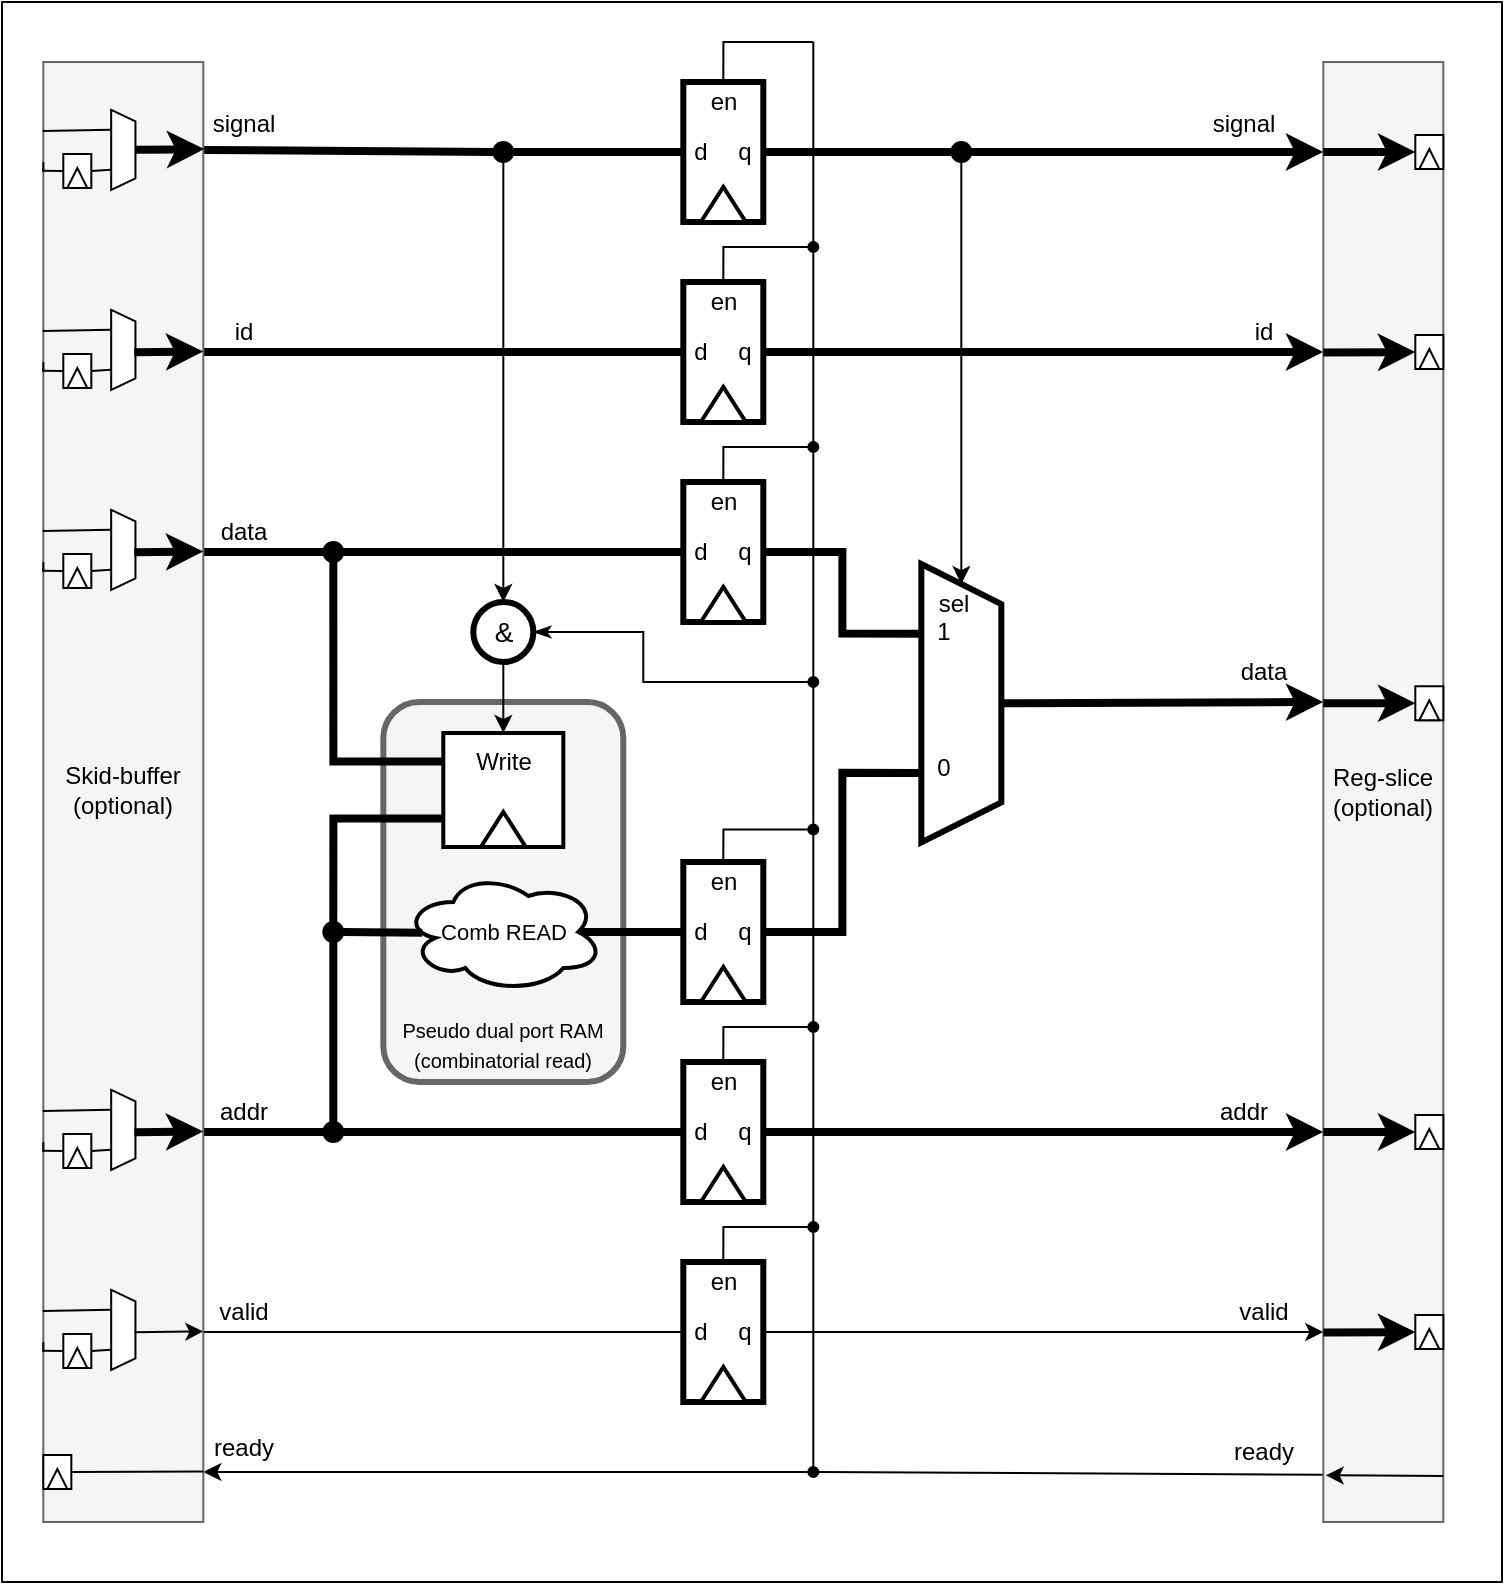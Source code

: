 <mxfile version="28.0.6">
  <diagram name="Page-1" id="-pDo3xDFM3ON8i2X-qaF">
    <mxGraphModel dx="2431" dy="1029" grid="1" gridSize="10" guides="1" tooltips="1" connect="1" arrows="1" fold="1" page="1" pageScale="1" pageWidth="1169" pageHeight="827" math="0" shadow="0">
      <root>
        <mxCell id="0" />
        <mxCell id="1" parent="0" />
        <mxCell id="EWlrvMmlR7x_ZhXIqtUP-96" value="" style="rounded=0;whiteSpace=wrap;html=1;" vertex="1" parent="1">
          <mxGeometry width="750" height="790" as="geometry" />
        </mxCell>
        <mxCell id="3J-PmPcp0d9uHci5Mjbd-21" value="" style="rounded=1;whiteSpace=wrap;html=1;strokeWidth=3;fillColor=#f5f5f5;fontColor=#333333;strokeColor=#666666;" parent="1" vertex="1">
          <mxGeometry x="190.66" y="350" width="120" height="190" as="geometry" />
        </mxCell>
        <mxCell id="c8_pwvJgbb843xL5BC3s-1" value="" style="rounded=0;whiteSpace=wrap;html=1;strokeWidth=3;" parent="1" vertex="1">
          <mxGeometry x="340.66" y="40" width="40" height="70" as="geometry" />
        </mxCell>
        <mxCell id="c8_pwvJgbb843xL5BC3s-7" value="" style="triangle;whiteSpace=wrap;html=1;rotation=-90;strokeWidth=2;" parent="1" vertex="1">
          <mxGeometry x="351.91" y="90" width="17.5" height="22.5" as="geometry" />
        </mxCell>
        <mxCell id="c8_pwvJgbb843xL5BC3s-10" value="" style="rounded=0;whiteSpace=wrap;html=1;strokeWidth=3;" parent="1" vertex="1">
          <mxGeometry x="340.66" y="140" width="40" height="70" as="geometry" />
        </mxCell>
        <mxCell id="c8_pwvJgbb843xL5BC3s-11" value="" style="triangle;whiteSpace=wrap;html=1;rotation=-90;strokeWidth=2;" parent="1" vertex="1">
          <mxGeometry x="351.91" y="190" width="17.5" height="22.5" as="geometry" />
        </mxCell>
        <mxCell id="c8_pwvJgbb843xL5BC3s-20" value="" style="rounded=0;whiteSpace=wrap;html=1;strokeWidth=3;" parent="1" vertex="1">
          <mxGeometry x="340.66" y="240" width="40" height="70" as="geometry" />
        </mxCell>
        <mxCell id="c8_pwvJgbb843xL5BC3s-21" value="" style="triangle;whiteSpace=wrap;html=1;rotation=-90;strokeWidth=2;" parent="1" vertex="1">
          <mxGeometry x="351.91" y="290" width="17.5" height="22.5" as="geometry" />
        </mxCell>
        <mxCell id="c8_pwvJgbb843xL5BC3s-29" value="" style="rounded=0;whiteSpace=wrap;html=1;strokeWidth=3;" parent="1" vertex="1">
          <mxGeometry x="340.66" y="430" width="40" height="70" as="geometry" />
        </mxCell>
        <mxCell id="c8_pwvJgbb843xL5BC3s-30" value="" style="triangle;whiteSpace=wrap;html=1;rotation=-90;strokeWidth=2;" parent="1" vertex="1">
          <mxGeometry x="351.91" y="480" width="17.5" height="22.5" as="geometry" />
        </mxCell>
        <mxCell id="c8_pwvJgbb843xL5BC3s-31" value="" style="rounded=0;whiteSpace=wrap;html=1;strokeWidth=3;" parent="1" vertex="1">
          <mxGeometry x="340.66" y="530" width="40" height="70" as="geometry" />
        </mxCell>
        <mxCell id="c8_pwvJgbb843xL5BC3s-32" value="" style="triangle;whiteSpace=wrap;html=1;rotation=-90;strokeWidth=2;" parent="1" vertex="1">
          <mxGeometry x="351.91" y="580" width="17.5" height="22.5" as="geometry" />
        </mxCell>
        <mxCell id="c8_pwvJgbb843xL5BC3s-33" value="" style="rounded=0;whiteSpace=wrap;html=1;strokeWidth=3;" parent="1" vertex="1">
          <mxGeometry x="340.66" y="630" width="40" height="70" as="geometry" />
        </mxCell>
        <mxCell id="c8_pwvJgbb843xL5BC3s-34" value="" style="triangle;whiteSpace=wrap;html=1;rotation=-90;strokeWidth=2;" parent="1" vertex="1">
          <mxGeometry x="351.91" y="680" width="17.5" height="22.5" as="geometry" />
        </mxCell>
        <mxCell id="c8_pwvJgbb843xL5BC3s-35" value="" style="shape=trapezoid;perimeter=trapezoidPerimeter;whiteSpace=wrap;html=1;fixedSize=1;rotation=90;strokeWidth=3;" parent="1" vertex="1">
          <mxGeometry x="410.04" y="330.63" width="139.25" height="40" as="geometry" />
        </mxCell>
        <mxCell id="c8_pwvJgbb843xL5BC3s-37" value="" style="endArrow=none;html=1;rounded=0;entryX=0.25;entryY=1;entryDx=0;entryDy=0;exitX=1;exitY=0.5;exitDx=0;exitDy=0;edgeStyle=orthogonalEdgeStyle;strokeWidth=4;endFill=0;" parent="1" source="c8_pwvJgbb843xL5BC3s-20" target="c8_pwvJgbb843xL5BC3s-35" edge="1">
          <mxGeometry width="50" height="50" relative="1" as="geometry">
            <mxPoint x="270.66" y="485" as="sourcePoint" />
            <mxPoint x="320.66" y="435" as="targetPoint" />
          </mxGeometry>
        </mxCell>
        <mxCell id="c8_pwvJgbb843xL5BC3s-38" value="" style="endArrow=none;html=1;rounded=0;entryX=0.75;entryY=1;entryDx=0;entryDy=0;exitX=1;exitY=0.5;exitDx=0;exitDy=0;edgeStyle=orthogonalEdgeStyle;strokeWidth=4;endFill=0;" parent="1" source="c8_pwvJgbb843xL5BC3s-29" target="c8_pwvJgbb843xL5BC3s-35" edge="1">
          <mxGeometry width="50" height="50" relative="1" as="geometry">
            <mxPoint x="390.66" y="300" as="sourcePoint" />
            <mxPoint x="469.66" y="336" as="targetPoint" />
          </mxGeometry>
        </mxCell>
        <mxCell id="c8_pwvJgbb843xL5BC3s-39" value="" style="endArrow=none;html=1;rounded=0;entryX=1;entryY=0.5;entryDx=0;entryDy=0;strokeWidth=4;exitX=0;exitY=0.5;exitDx=0;exitDy=0;" parent="1" source="3J-PmPcp0d9uHci5Mjbd-14" target="c8_pwvJgbb843xL5BC3s-1" edge="1">
          <mxGeometry width="50" height="50" relative="1" as="geometry">
            <mxPoint x="660.66" y="75" as="sourcePoint" />
            <mxPoint x="320.66" y="220" as="targetPoint" />
          </mxGeometry>
        </mxCell>
        <mxCell id="c8_pwvJgbb843xL5BC3s-40" value="" style="endArrow=none;html=1;rounded=0;entryX=1;entryY=0.5;entryDx=0;entryDy=0;strokeWidth=4;startArrow=classic;startFill=1;" parent="1" target="c8_pwvJgbb843xL5BC3s-10" edge="1">
          <mxGeometry width="50" height="50" relative="1" as="geometry">
            <mxPoint x="660.66" y="175" as="sourcePoint" />
            <mxPoint x="410.66" y="170" as="targetPoint" />
          </mxGeometry>
        </mxCell>
        <mxCell id="c8_pwvJgbb843xL5BC3s-41" value="" style="endArrow=none;html=1;rounded=0;entryX=0.5;entryY=0;entryDx=0;entryDy=0;strokeWidth=4;startArrow=classic;startFill=1;" parent="1" target="c8_pwvJgbb843xL5BC3s-35" edge="1">
          <mxGeometry width="50" height="50" relative="1" as="geometry">
            <mxPoint x="660.66" y="350" as="sourcePoint" />
            <mxPoint x="390.66" y="180" as="targetPoint" />
          </mxGeometry>
        </mxCell>
        <mxCell id="c8_pwvJgbb843xL5BC3s-42" value="" style="endArrow=none;html=1;rounded=0;entryX=1;entryY=0.5;entryDx=0;entryDy=0;strokeWidth=4;startArrow=classic;startFill=1;" parent="1" target="c8_pwvJgbb843xL5BC3s-31" edge="1">
          <mxGeometry width="50" height="50" relative="1" as="geometry">
            <mxPoint x="660.66" y="565" as="sourcePoint" />
            <mxPoint x="509.66" y="395" as="targetPoint" />
          </mxGeometry>
        </mxCell>
        <mxCell id="c8_pwvJgbb843xL5BC3s-43" value="" style="endArrow=none;html=1;rounded=0;entryX=1;entryY=0.5;entryDx=0;entryDy=0;startArrow=classic;startFill=1;" parent="1" target="c8_pwvJgbb843xL5BC3s-33" edge="1">
          <mxGeometry width="50" height="50" relative="1" as="geometry">
            <mxPoint x="660.66" y="665" as="sourcePoint" />
            <mxPoint x="519.66" y="385" as="targetPoint" />
          </mxGeometry>
        </mxCell>
        <mxCell id="c8_pwvJgbb843xL5BC3s-44" value="" style="endArrow=none;html=1;rounded=0;exitX=0;exitY=0.5;exitDx=0;exitDy=0;strokeWidth=4;" parent="1" source="3J-PmPcp0d9uHci5Mjbd-11" edge="1">
          <mxGeometry width="50" height="50" relative="1" as="geometry">
            <mxPoint x="320.66" y="74.41" as="sourcePoint" />
            <mxPoint x="100.66" y="74" as="targetPoint" />
          </mxGeometry>
        </mxCell>
        <mxCell id="c8_pwvJgbb843xL5BC3s-45" value="" style="endArrow=none;html=1;rounded=0;exitX=0;exitY=0.5;exitDx=0;exitDy=0;strokeWidth=4;startArrow=none;startFill=0;" parent="1" source="c8_pwvJgbb843xL5BC3s-10" edge="1">
          <mxGeometry width="50" height="50" relative="1" as="geometry">
            <mxPoint x="350.66" y="65" as="sourcePoint" />
            <mxPoint x="100.66" y="175" as="targetPoint" />
          </mxGeometry>
        </mxCell>
        <mxCell id="c8_pwvJgbb843xL5BC3s-46" value="" style="endArrow=none;html=1;rounded=0;exitX=0;exitY=0.5;exitDx=0;exitDy=0;strokeWidth=4;" parent="1" source="3J-PmPcp0d9uHci5Mjbd-8" edge="1">
          <mxGeometry width="50" height="50" relative="1" as="geometry">
            <mxPoint x="350.66" y="165" as="sourcePoint" />
            <mxPoint x="100.66" y="275" as="targetPoint" />
          </mxGeometry>
        </mxCell>
        <mxCell id="c8_pwvJgbb843xL5BC3s-47" value="" style="endArrow=none;html=1;rounded=0;exitX=0.875;exitY=0.5;exitDx=0;exitDy=0;exitPerimeter=0;entryX=0;entryY=0.5;entryDx=0;entryDy=0;strokeWidth=4;endFill=0;" parent="1" source="c8_pwvJgbb843xL5BC3s-50" target="c8_pwvJgbb843xL5BC3s-29" edge="1">
          <mxGeometry width="50" height="50" relative="1" as="geometry">
            <mxPoint x="616.66" y="528" as="sourcePoint" />
            <mxPoint x="500.66" y="525" as="targetPoint" />
          </mxGeometry>
        </mxCell>
        <mxCell id="c8_pwvJgbb843xL5BC3s-48" value="" style="endArrow=none;html=1;rounded=0;exitX=0;exitY=0.5;exitDx=0;exitDy=0;strokeWidth=4;entryX=1;entryY=0.5;entryDx=0;entryDy=0;startArrow=none;startFill=0;" parent="1" source="c8_pwvJgbb843xL5BC3s-31" target="R-Bt77Yq40JcBocoS7dt-44" edge="1">
          <mxGeometry width="50" height="50" relative="1" as="geometry">
            <mxPoint x="423.16" y="564.71" as="sourcePoint" />
            <mxPoint x="183.16" y="564.71" as="targetPoint" />
          </mxGeometry>
        </mxCell>
        <mxCell id="c8_pwvJgbb843xL5BC3s-49" value="" style="endArrow=none;html=1;rounded=0;exitX=0;exitY=0.5;exitDx=0;exitDy=0;startArrow=none;startFill=0;" parent="1" source="c8_pwvJgbb843xL5BC3s-33" edge="1">
          <mxGeometry width="50" height="50" relative="1" as="geometry">
            <mxPoint x="350.66" y="555" as="sourcePoint" />
            <mxPoint x="100.66" y="665" as="targetPoint" />
          </mxGeometry>
        </mxCell>
        <mxCell id="c8_pwvJgbb843xL5BC3s-50" value="&lt;font style=&quot;font-size: 11px;&quot;&gt;Comb READ&lt;/font&gt;" style="ellipse;shape=cloud;whiteSpace=wrap;html=1;align=center;strokeWidth=2;" parent="1" vertex="1">
          <mxGeometry x="200.66" y="435" width="100" height="60" as="geometry" />
        </mxCell>
        <mxCell id="c8_pwvJgbb843xL5BC3s-51" value="" style="endArrow=none;html=1;rounded=0;entryX=0;entryY=0.5;entryDx=0;entryDy=0;strokeWidth=4;" parent="1" target="R-Bt77Yq40JcBocoS7dt-44" edge="1">
          <mxGeometry width="50" height="50" relative="1" as="geometry">
            <mxPoint x="100.66" y="565" as="sourcePoint" />
            <mxPoint x="150.66" y="564.71" as="targetPoint" />
          </mxGeometry>
        </mxCell>
        <mxCell id="3J-PmPcp0d9uHci5Mjbd-2" value="" style="ellipse;whiteSpace=wrap;html=1;fillColor=#000000;" parent="1" vertex="1">
          <mxGeometry x="160.66" y="460" width="10" height="10" as="geometry" />
        </mxCell>
        <mxCell id="3J-PmPcp0d9uHci5Mjbd-3" value="" style="endArrow=none;html=1;rounded=0;exitX=1;exitY=0.5;exitDx=0;exitDy=0;entryX=0.095;entryY=0.507;entryDx=0;entryDy=0;entryPerimeter=0;strokeWidth=4;endFill=0;" parent="1" source="3J-PmPcp0d9uHci5Mjbd-2" target="c8_pwvJgbb843xL5BC3s-50" edge="1">
          <mxGeometry width="50" height="50" relative="1" as="geometry">
            <mxPoint x="110.66" y="470" as="sourcePoint" />
            <mxPoint x="210.66" y="460" as="targetPoint" />
          </mxGeometry>
        </mxCell>
        <mxCell id="3J-PmPcp0d9uHci5Mjbd-4" value="" style="endArrow=none;html=1;rounded=0;exitX=0.5;exitY=0;exitDx=0;exitDy=0;entryX=0;entryY=0.75;entryDx=0;entryDy=0;edgeStyle=orthogonalEdgeStyle;strokeWidth=4;endFill=0;" parent="1" source="3J-PmPcp0d9uHci5Mjbd-2" target="3J-PmPcp0d9uHci5Mjbd-6" edge="1">
          <mxGeometry width="50" height="50" relative="1" as="geometry">
            <mxPoint x="150.66" y="439" as="sourcePoint" />
            <mxPoint x="230.65" y="411" as="targetPoint" />
          </mxGeometry>
        </mxCell>
        <mxCell id="3J-PmPcp0d9uHci5Mjbd-6" value="Write&lt;div&gt;&lt;br&gt;&lt;/div&gt;&lt;div&gt;&lt;br&gt;&lt;/div&gt;" style="rounded=0;whiteSpace=wrap;html=1;strokeWidth=2;" parent="1" vertex="1">
          <mxGeometry x="220.66" y="365.5" width="60" height="57" as="geometry" />
        </mxCell>
        <mxCell id="3J-PmPcp0d9uHci5Mjbd-7" value="" style="triangle;whiteSpace=wrap;html=1;rotation=-90;strokeWidth=2;" parent="1" vertex="1">
          <mxGeometry x="241.91" y="402.5" width="17.5" height="22.5" as="geometry" />
        </mxCell>
        <mxCell id="3J-PmPcp0d9uHci5Mjbd-9" value="" style="endArrow=none;html=1;rounded=0;exitX=0;exitY=0.5;exitDx=0;exitDy=0;strokeWidth=4;startArrow=none;startFill=0;" parent="1" source="c8_pwvJgbb843xL5BC3s-20" target="3J-PmPcp0d9uHci5Mjbd-8" edge="1">
          <mxGeometry width="50" height="50" relative="1" as="geometry">
            <mxPoint x="340.66" y="275" as="sourcePoint" />
            <mxPoint x="100.66" y="275" as="targetPoint" />
          </mxGeometry>
        </mxCell>
        <mxCell id="3J-PmPcp0d9uHci5Mjbd-8" value="" style="ellipse;whiteSpace=wrap;html=1;fillColor=#000000;" parent="1" vertex="1">
          <mxGeometry x="160.66" y="270" width="10" height="10" as="geometry" />
        </mxCell>
        <mxCell id="3J-PmPcp0d9uHci5Mjbd-10" value="" style="endArrow=none;html=1;rounded=0;exitX=0.5;exitY=1;exitDx=0;exitDy=0;entryX=0;entryY=0.25;entryDx=0;entryDy=0;edgeStyle=orthogonalEdgeStyle;strokeWidth=4;endFill=0;" parent="1" source="3J-PmPcp0d9uHci5Mjbd-8" target="3J-PmPcp0d9uHci5Mjbd-6" edge="1">
          <mxGeometry width="50" height="50" relative="1" as="geometry">
            <mxPoint x="175.66" y="465" as="sourcePoint" />
            <mxPoint x="250.66" y="415" as="targetPoint" />
          </mxGeometry>
        </mxCell>
        <mxCell id="3J-PmPcp0d9uHci5Mjbd-12" value="" style="endArrow=none;html=1;rounded=0;exitX=0;exitY=0.5;exitDx=0;exitDy=0;strokeWidth=4;startArrow=none;startFill=0;" parent="1" source="c8_pwvJgbb843xL5BC3s-1" target="3J-PmPcp0d9uHci5Mjbd-11" edge="1">
          <mxGeometry width="50" height="50" relative="1" as="geometry">
            <mxPoint x="340.66" y="75" as="sourcePoint" />
            <mxPoint x="100.66" y="74" as="targetPoint" />
          </mxGeometry>
        </mxCell>
        <mxCell id="3J-PmPcp0d9uHci5Mjbd-11" value="" style="ellipse;whiteSpace=wrap;html=1;fillColor=#000000;" parent="1" vertex="1">
          <mxGeometry x="245.66" y="70" width="10" height="10" as="geometry" />
        </mxCell>
        <mxCell id="3J-PmPcp0d9uHci5Mjbd-13" value="" style="endArrow=none;html=1;rounded=0;entryX=0.5;entryY=1;entryDx=0;entryDy=0;exitX=0.5;exitY=0;exitDx=0;exitDy=0;startArrow=classic;startFill=1;" parent="1" source="3J-PmPcp0d9uHci5Mjbd-16" target="3J-PmPcp0d9uHci5Mjbd-11" edge="1">
          <mxGeometry width="50" height="50" relative="1" as="geometry">
            <mxPoint x="310.66" y="250" as="sourcePoint" />
            <mxPoint x="360.66" y="200" as="targetPoint" />
          </mxGeometry>
        </mxCell>
        <mxCell id="3J-PmPcp0d9uHci5Mjbd-14" value="" style="ellipse;whiteSpace=wrap;html=1;fillColor=#000000;" parent="1" vertex="1">
          <mxGeometry x="474.66" y="70" width="10" height="10" as="geometry" />
        </mxCell>
        <mxCell id="3J-PmPcp0d9uHci5Mjbd-15" value="" style="endArrow=none;html=1;rounded=0;entryX=0.5;entryY=1;entryDx=0;entryDy=0;startArrow=classic;startFill=1;" parent="1" source="c8_pwvJgbb843xL5BC3s-35" target="3J-PmPcp0d9uHci5Mjbd-14" edge="1">
          <mxGeometry width="50" height="50" relative="1" as="geometry">
            <mxPoint x="310.66" y="180" as="sourcePoint" />
            <mxPoint x="360.66" y="130" as="targetPoint" />
          </mxGeometry>
        </mxCell>
        <mxCell id="3J-PmPcp0d9uHci5Mjbd-20" value="" style="endArrow=none;html=1;rounded=0;entryX=0.5;entryY=1;entryDx=0;entryDy=0;exitX=0.5;exitY=0;exitDx=0;exitDy=0;startArrow=classic;startFill=1;" parent="1" source="3J-PmPcp0d9uHci5Mjbd-6" target="3J-PmPcp0d9uHci5Mjbd-16" edge="1">
          <mxGeometry width="50" height="50" relative="1" as="geometry">
            <mxPoint x="250.66" y="366" as="sourcePoint" />
            <mxPoint x="250.66" y="55" as="targetPoint" />
          </mxGeometry>
        </mxCell>
        <mxCell id="3J-PmPcp0d9uHci5Mjbd-16" value="&lt;font style=&quot;font-size: 14px;&quot;&gt;&amp;amp;&lt;/font&gt;" style="ellipse;whiteSpace=wrap;html=1;aspect=fixed;strokeWidth=3;" parent="1" vertex="1">
          <mxGeometry x="235.66" y="300" width="30" height="30" as="geometry" />
        </mxCell>
        <mxCell id="3J-PmPcp0d9uHci5Mjbd-22" value="&lt;font style=&quot;font-size: 10px;&quot;&gt;Pseudo dual port RAM (combinatorial read)&lt;/font&gt;" style="text;html=1;align=center;verticalAlign=middle;whiteSpace=wrap;rounded=0;" parent="1" vertex="1">
          <mxGeometry x="183.16" y="502.5" width="135" height="37.5" as="geometry" />
        </mxCell>
        <mxCell id="NDBSkDmzRcyy3iY5H0S5-1" value="signal" style="text;html=1;align=center;verticalAlign=middle;whiteSpace=wrap;rounded=0;" parent="1" vertex="1">
          <mxGeometry x="590.66" y="46" width="60" height="30" as="geometry" />
        </mxCell>
        <mxCell id="NDBSkDmzRcyy3iY5H0S5-2" value="id" style="text;html=1;align=center;verticalAlign=middle;whiteSpace=wrap;rounded=0;" parent="1" vertex="1">
          <mxGeometry x="600.66" y="150" width="60" height="30" as="geometry" />
        </mxCell>
        <mxCell id="NDBSkDmzRcyy3iY5H0S5-3" value="data" style="text;html=1;align=center;verticalAlign=middle;whiteSpace=wrap;rounded=0;" parent="1" vertex="1">
          <mxGeometry x="600.66" y="320" width="60" height="30" as="geometry" />
        </mxCell>
        <mxCell id="NDBSkDmzRcyy3iY5H0S5-4" value="addr" style="text;html=1;align=center;verticalAlign=middle;whiteSpace=wrap;rounded=0;" parent="1" vertex="1">
          <mxGeometry x="590.66" y="540" width="60" height="30" as="geometry" />
        </mxCell>
        <mxCell id="NDBSkDmzRcyy3iY5H0S5-6" value="valid" style="text;html=1;align=center;verticalAlign=middle;whiteSpace=wrap;rounded=0;" parent="1" vertex="1">
          <mxGeometry x="600.66" y="640" width="60" height="30" as="geometry" />
        </mxCell>
        <mxCell id="NDBSkDmzRcyy3iY5H0S5-7" value="" style="endArrow=classic;html=1;rounded=0;endFill=1;exitX=0;exitY=0.5;exitDx=0;exitDy=0;" parent="1" source="R-Bt77Yq40JcBocoS7dt-11" edge="1">
          <mxGeometry width="50" height="50" relative="1" as="geometry">
            <mxPoint x="400.66" y="735" as="sourcePoint" />
            <mxPoint x="100.66" y="735" as="targetPoint" />
          </mxGeometry>
        </mxCell>
        <mxCell id="NDBSkDmzRcyy3iY5H0S5-8" value="ready" style="text;html=1;align=center;verticalAlign=middle;whiteSpace=wrap;rounded=0;" parent="1" vertex="1">
          <mxGeometry x="600.66" y="710" width="60" height="30" as="geometry" />
        </mxCell>
        <mxCell id="NDBSkDmzRcyy3iY5H0S5-11" value="" style="endArrow=none;html=1;rounded=0;entryX=1;entryY=0.5;entryDx=0;entryDy=0;strokeWidth=4;startArrow=classic;startFill=1;" parent="1" target="3J-PmPcp0d9uHci5Mjbd-14" edge="1">
          <mxGeometry width="50" height="50" relative="1" as="geometry">
            <mxPoint x="660.66" y="75" as="sourcePoint" />
            <mxPoint x="570.66" y="74.5" as="targetPoint" />
          </mxGeometry>
        </mxCell>
        <mxCell id="R-Bt77Yq40JcBocoS7dt-4" value="" style="endArrow=none;html=1;rounded=0;entryX=1;entryY=0.5;entryDx=0;entryDy=0;endFill=0;exitX=0.997;exitY=0.878;exitDx=0;exitDy=0;exitPerimeter=0;" parent="1" source="NDBSkDmzRcyy3iY5H0S5-8" target="R-Bt77Yq40JcBocoS7dt-11" edge="1">
          <mxGeometry width="50" height="50" relative="1" as="geometry">
            <mxPoint x="660.66" y="740" as="sourcePoint" />
            <mxPoint x="410.66" y="735" as="targetPoint" />
          </mxGeometry>
        </mxCell>
        <mxCell id="R-Bt77Yq40JcBocoS7dt-11" value="" style="ellipse;whiteSpace=wrap;html=1;fillColor=#000000;" parent="1" vertex="1">
          <mxGeometry x="403.16" y="732.5" width="5" height="5" as="geometry" />
        </mxCell>
        <mxCell id="R-Bt77Yq40JcBocoS7dt-13" value="" style="ellipse;whiteSpace=wrap;html=1;fillColor=#000000;" parent="1" vertex="1">
          <mxGeometry x="403.16" y="610" width="5" height="5" as="geometry" />
        </mxCell>
        <mxCell id="R-Bt77Yq40JcBocoS7dt-17" value="" style="ellipse;whiteSpace=wrap;html=1;fillColor=#000000;" parent="1" vertex="1">
          <mxGeometry x="403.16" y="510" width="5" height="5" as="geometry" />
        </mxCell>
        <mxCell id="R-Bt77Yq40JcBocoS7dt-19" value="" style="ellipse;whiteSpace=wrap;html=1;fillColor=#000000;" parent="1" vertex="1">
          <mxGeometry x="403.16" y="411.25" width="5" height="5" as="geometry" />
        </mxCell>
        <mxCell id="R-Bt77Yq40JcBocoS7dt-21" value="" style="ellipse;whiteSpace=wrap;html=1;fillColor=#000000;" parent="1" vertex="1">
          <mxGeometry x="403.16" y="220" width="5" height="5" as="geometry" />
        </mxCell>
        <mxCell id="R-Bt77Yq40JcBocoS7dt-23" value="" style="ellipse;whiteSpace=wrap;html=1;fillColor=#000000;" parent="1" vertex="1">
          <mxGeometry x="403.16" y="120" width="5" height="5" as="geometry" />
        </mxCell>
        <mxCell id="R-Bt77Yq40JcBocoS7dt-25" value="" style="endArrow=none;html=1;rounded=0;exitX=0.5;exitY=0;exitDx=0;exitDy=0;entryX=0.5;entryY=1;entryDx=0;entryDy=0;" parent="1" source="R-Bt77Yq40JcBocoS7dt-11" target="R-Bt77Yq40JcBocoS7dt-13" edge="1">
          <mxGeometry width="50" height="50" relative="1" as="geometry">
            <mxPoint x="408.16" y="716.25" as="sourcePoint" />
            <mxPoint x="458.16" y="666.25" as="targetPoint" />
          </mxGeometry>
        </mxCell>
        <mxCell id="R-Bt77Yq40JcBocoS7dt-26" value="" style="endArrow=none;html=1;rounded=0;exitX=0.5;exitY=0;exitDx=0;exitDy=0;entryX=0.5;entryY=1;entryDx=0;entryDy=0;" parent="1" source="R-Bt77Yq40JcBocoS7dt-13" target="R-Bt77Yq40JcBocoS7dt-17" edge="1">
          <mxGeometry width="50" height="50" relative="1" as="geometry">
            <mxPoint x="490.66" y="550" as="sourcePoint" />
            <mxPoint x="540.66" y="500" as="targetPoint" />
          </mxGeometry>
        </mxCell>
        <mxCell id="R-Bt77Yq40JcBocoS7dt-27" value="" style="endArrow=none;html=1;rounded=0;exitX=0.5;exitY=0;exitDx=0;exitDy=0;entryX=0.5;entryY=1;entryDx=0;entryDy=0;" parent="1" source="R-Bt77Yq40JcBocoS7dt-17" target="R-Bt77Yq40JcBocoS7dt-19" edge="1">
          <mxGeometry width="50" height="50" relative="1" as="geometry">
            <mxPoint x="490.66" y="550" as="sourcePoint" />
            <mxPoint x="540.66" y="500" as="targetPoint" />
          </mxGeometry>
        </mxCell>
        <mxCell id="R-Bt77Yq40JcBocoS7dt-29" value="" style="endArrow=none;html=1;rounded=0;exitX=0.5;exitY=0;exitDx=0;exitDy=0;entryX=0.5;entryY=1;entryDx=0;entryDy=0;" parent="1" source="R-Bt77Yq40JcBocoS7dt-21" target="R-Bt77Yq40JcBocoS7dt-23" edge="1">
          <mxGeometry width="50" height="50" relative="1" as="geometry">
            <mxPoint x="490.66" y="160" as="sourcePoint" />
            <mxPoint x="540.66" y="110" as="targetPoint" />
          </mxGeometry>
        </mxCell>
        <mxCell id="R-Bt77Yq40JcBocoS7dt-30" value="" style="endArrow=none;html=1;rounded=0;exitX=0.5;exitY=0;exitDx=0;exitDy=0;" parent="1" source="R-Bt77Yq40JcBocoS7dt-23" edge="1">
          <mxGeometry width="50" height="50" relative="1" as="geometry">
            <mxPoint x="403.16" y="112.5" as="sourcePoint" />
            <mxPoint x="405.66" y="20" as="targetPoint" />
          </mxGeometry>
        </mxCell>
        <mxCell id="R-Bt77Yq40JcBocoS7dt-31" value="" style="endArrow=none;html=1;rounded=0;exitX=0.5;exitY=0;exitDx=0;exitDy=0;edgeStyle=orthogonalEdgeStyle;startArrow=none;startFill=0;" parent="1" source="c8_pwvJgbb843xL5BC3s-1" edge="1">
          <mxGeometry width="50" height="50" relative="1" as="geometry">
            <mxPoint x="485.66" y="90" as="sourcePoint" />
            <mxPoint x="405.66" y="20" as="targetPoint" />
            <Array as="points">
              <mxPoint x="360.66" y="20" />
            </Array>
          </mxGeometry>
        </mxCell>
        <mxCell id="R-Bt77Yq40JcBocoS7dt-32" value="" style="endArrow=none;html=1;rounded=0;exitX=0.5;exitY=0;exitDx=0;exitDy=0;entryX=0;entryY=0.5;entryDx=0;entryDy=0;edgeStyle=orthogonalEdgeStyle;startArrow=none;startFill=0;" parent="1" source="c8_pwvJgbb843xL5BC3s-10" target="R-Bt77Yq40JcBocoS7dt-23" edge="1">
          <mxGeometry width="50" height="50" relative="1" as="geometry">
            <mxPoint x="490.66" y="90" as="sourcePoint" />
            <mxPoint x="540.66" y="40" as="targetPoint" />
          </mxGeometry>
        </mxCell>
        <mxCell id="R-Bt77Yq40JcBocoS7dt-33" value="" style="endArrow=none;html=1;rounded=0;entryX=0;entryY=0.5;entryDx=0;entryDy=0;exitX=0.5;exitY=0;exitDx=0;exitDy=0;edgeStyle=orthogonalEdgeStyle;startArrow=none;startFill=0;" parent="1" source="c8_pwvJgbb843xL5BC3s-20" target="R-Bt77Yq40JcBocoS7dt-21" edge="1">
          <mxGeometry width="50" height="50" relative="1" as="geometry">
            <mxPoint x="490.66" y="290" as="sourcePoint" />
            <mxPoint x="540.66" y="240" as="targetPoint" />
          </mxGeometry>
        </mxCell>
        <mxCell id="R-Bt77Yq40JcBocoS7dt-34" value="" style="endArrow=none;html=1;rounded=0;entryX=0;entryY=0.5;entryDx=0;entryDy=0;exitX=0.5;exitY=0;exitDx=0;exitDy=0;edgeStyle=orthogonalEdgeStyle;startArrow=none;startFill=0;" parent="1" source="c8_pwvJgbb843xL5BC3s-29" target="R-Bt77Yq40JcBocoS7dt-19" edge="1">
          <mxGeometry width="50" height="50" relative="1" as="geometry">
            <mxPoint x="490.66" y="430" as="sourcePoint" />
            <mxPoint x="540.66" y="380" as="targetPoint" />
          </mxGeometry>
        </mxCell>
        <mxCell id="R-Bt77Yq40JcBocoS7dt-35" value="" style="endArrow=none;html=1;rounded=0;entryX=0;entryY=0.5;entryDx=0;entryDy=0;exitX=0.5;exitY=0;exitDx=0;exitDy=0;edgeStyle=orthogonalEdgeStyle;startArrow=none;startFill=0;" parent="1" source="c8_pwvJgbb843xL5BC3s-31" target="R-Bt77Yq40JcBocoS7dt-17" edge="1">
          <mxGeometry width="50" height="50" relative="1" as="geometry">
            <mxPoint x="490.66" y="600" as="sourcePoint" />
            <mxPoint x="540.66" y="550" as="targetPoint" />
          </mxGeometry>
        </mxCell>
        <mxCell id="R-Bt77Yq40JcBocoS7dt-36" value="" style="endArrow=none;html=1;rounded=0;entryX=0;entryY=0.5;entryDx=0;entryDy=0;exitX=0.5;exitY=0;exitDx=0;exitDy=0;edgeStyle=orthogonalEdgeStyle;startArrow=none;startFill=0;" parent="1" source="c8_pwvJgbb843xL5BC3s-33" target="R-Bt77Yq40JcBocoS7dt-13" edge="1">
          <mxGeometry width="50" height="50" relative="1" as="geometry">
            <mxPoint x="490.66" y="690" as="sourcePoint" />
            <mxPoint x="540.66" y="640" as="targetPoint" />
          </mxGeometry>
        </mxCell>
        <mxCell id="R-Bt77Yq40JcBocoS7dt-37" value="" style="ellipse;whiteSpace=wrap;html=1;fillColor=#000000;" parent="1" vertex="1">
          <mxGeometry x="403.16" y="337.5" width="5" height="5" as="geometry" />
        </mxCell>
        <mxCell id="R-Bt77Yq40JcBocoS7dt-38" value="" style="endArrow=none;html=1;rounded=0;exitX=0.5;exitY=0;exitDx=0;exitDy=0;entryX=0.5;entryY=1;entryDx=0;entryDy=0;" parent="1" source="R-Bt77Yq40JcBocoS7dt-19" target="R-Bt77Yq40JcBocoS7dt-37" edge="1">
          <mxGeometry width="50" height="50" relative="1" as="geometry">
            <mxPoint x="490.66" y="350" as="sourcePoint" />
            <mxPoint x="540.66" y="300" as="targetPoint" />
          </mxGeometry>
        </mxCell>
        <mxCell id="R-Bt77Yq40JcBocoS7dt-39" value="" style="endArrow=none;html=1;rounded=0;exitX=0.5;exitY=0;exitDx=0;exitDy=0;entryX=0.5;entryY=1;entryDx=0;entryDy=0;" parent="1" source="R-Bt77Yq40JcBocoS7dt-37" target="R-Bt77Yq40JcBocoS7dt-21" edge="1">
          <mxGeometry width="50" height="50" relative="1" as="geometry">
            <mxPoint x="490.66" y="350" as="sourcePoint" />
            <mxPoint x="540.66" y="300" as="targetPoint" />
          </mxGeometry>
        </mxCell>
        <mxCell id="R-Bt77Yq40JcBocoS7dt-40" value="" style="endArrow=none;html=1;rounded=0;entryX=0;entryY=0.5;entryDx=0;entryDy=0;exitX=1;exitY=0.5;exitDx=0;exitDy=0;edgeStyle=orthogonalEdgeStyle;startArrow=classicThin;startFill=1;" parent="1" source="3J-PmPcp0d9uHci5Mjbd-16" target="R-Bt77Yq40JcBocoS7dt-37" edge="1">
          <mxGeometry width="50" height="50" relative="1" as="geometry">
            <mxPoint x="350.66" y="390" as="sourcePoint" />
            <mxPoint x="400.66" y="340" as="targetPoint" />
            <Array as="points">
              <mxPoint x="320.66" y="315" />
              <mxPoint x="320.66" y="340" />
            </Array>
          </mxGeometry>
        </mxCell>
        <mxCell id="R-Bt77Yq40JcBocoS7dt-41" value="0" style="text;html=1;align=center;verticalAlign=middle;whiteSpace=wrap;rounded=0;" parent="1" vertex="1">
          <mxGeometry x="460.66" y="370.63" width="20" height="25" as="geometry" />
        </mxCell>
        <mxCell id="R-Bt77Yq40JcBocoS7dt-42" value="1" style="text;html=1;align=center;verticalAlign=middle;whiteSpace=wrap;rounded=0;" parent="1" vertex="1">
          <mxGeometry x="460.66" y="302.5" width="20" height="25" as="geometry" />
        </mxCell>
        <mxCell id="R-Bt77Yq40JcBocoS7dt-43" value="sel" style="text;html=1;align=center;verticalAlign=middle;whiteSpace=wrap;rounded=0;" parent="1" vertex="1">
          <mxGeometry x="460.66" y="286.25" width="30" height="30" as="geometry" />
        </mxCell>
        <mxCell id="R-Bt77Yq40JcBocoS7dt-44" value="" style="ellipse;whiteSpace=wrap;html=1;fillColor=#000000;" parent="1" vertex="1">
          <mxGeometry x="160.66" y="560" width="10" height="10" as="geometry" />
        </mxCell>
        <mxCell id="R-Bt77Yq40JcBocoS7dt-45" value="" style="endArrow=none;html=1;rounded=0;entryX=0.5;entryY=0;entryDx=0;entryDy=0;strokeWidth=4;exitX=0.5;exitY=1;exitDx=0;exitDy=0;" parent="1" source="3J-PmPcp0d9uHci5Mjbd-2" target="R-Bt77Yq40JcBocoS7dt-44" edge="1">
          <mxGeometry width="50" height="50" relative="1" as="geometry">
            <mxPoint x="140.66" y="560" as="sourcePoint" />
            <mxPoint x="200.66" y="560" as="targetPoint" />
          </mxGeometry>
        </mxCell>
        <mxCell id="R-Bt77Yq40JcBocoS7dt-46" value="addr" style="text;html=1;align=center;verticalAlign=middle;whiteSpace=wrap;rounded=0;" parent="1" vertex="1">
          <mxGeometry x="90.66" y="540" width="60" height="30" as="geometry" />
        </mxCell>
        <mxCell id="R-Bt77Yq40JcBocoS7dt-47" value="data" style="text;html=1;align=center;verticalAlign=middle;whiteSpace=wrap;rounded=0;" parent="1" vertex="1">
          <mxGeometry x="90.66" y="250" width="60" height="30" as="geometry" />
        </mxCell>
        <mxCell id="R-Bt77Yq40JcBocoS7dt-48" value="valid" style="text;html=1;align=center;verticalAlign=middle;whiteSpace=wrap;rounded=0;" parent="1" vertex="1">
          <mxGeometry x="90.66" y="640" width="60" height="30" as="geometry" />
        </mxCell>
        <mxCell id="R-Bt77Yq40JcBocoS7dt-49" value="ready" style="text;html=1;align=center;verticalAlign=middle;whiteSpace=wrap;rounded=0;" parent="1" vertex="1">
          <mxGeometry x="90.66" y="707.5" width="60" height="30" as="geometry" />
        </mxCell>
        <mxCell id="R-Bt77Yq40JcBocoS7dt-50" value="signal" style="text;html=1;align=center;verticalAlign=middle;whiteSpace=wrap;rounded=0;" parent="1" vertex="1">
          <mxGeometry x="90.66" y="46" width="60" height="30" as="geometry" />
        </mxCell>
        <mxCell id="R-Bt77Yq40JcBocoS7dt-51" value="id" style="text;html=1;align=center;verticalAlign=middle;whiteSpace=wrap;rounded=0;" parent="1" vertex="1">
          <mxGeometry x="90.66" y="150" width="60" height="30" as="geometry" />
        </mxCell>
        <mxCell id="R-Bt77Yq40JcBocoS7dt-52" value="en" style="text;html=1;align=center;verticalAlign=middle;whiteSpace=wrap;rounded=0;" parent="1" vertex="1">
          <mxGeometry x="345.66" y="40" width="30" height="20" as="geometry" />
        </mxCell>
        <mxCell id="R-Bt77Yq40JcBocoS7dt-54" value="en" style="text;html=1;align=center;verticalAlign=middle;whiteSpace=wrap;rounded=0;" parent="1" vertex="1">
          <mxGeometry x="345.66" y="140" width="30" height="20" as="geometry" />
        </mxCell>
        <mxCell id="R-Bt77Yq40JcBocoS7dt-55" value="en" style="text;html=1;align=center;verticalAlign=middle;whiteSpace=wrap;rounded=0;" parent="1" vertex="1">
          <mxGeometry x="345.66" y="240" width="30" height="20" as="geometry" />
        </mxCell>
        <mxCell id="R-Bt77Yq40JcBocoS7dt-56" value="en" style="text;html=1;align=center;verticalAlign=middle;whiteSpace=wrap;rounded=0;" parent="1" vertex="1">
          <mxGeometry x="345.66" y="430" width="30" height="20" as="geometry" />
        </mxCell>
        <mxCell id="R-Bt77Yq40JcBocoS7dt-57" value="en" style="text;html=1;align=center;verticalAlign=middle;whiteSpace=wrap;rounded=0;" parent="1" vertex="1">
          <mxGeometry x="345.66" y="530" width="30" height="20" as="geometry" />
        </mxCell>
        <mxCell id="R-Bt77Yq40JcBocoS7dt-58" value="en" style="text;html=1;align=center;verticalAlign=middle;whiteSpace=wrap;rounded=0;" parent="1" vertex="1">
          <mxGeometry x="345.66" y="630" width="30" height="20" as="geometry" />
        </mxCell>
        <mxCell id="EWlrvMmlR7x_ZhXIqtUP-5" value="" style="rounded=0;whiteSpace=wrap;html=1;fillColor=#f5f5f5;strokeColor=#666666;fontColor=#333333;" vertex="1" parent="1">
          <mxGeometry x="20.66" y="30" width="80" height="730" as="geometry" />
        </mxCell>
        <mxCell id="EWlrvMmlR7x_ZhXIqtUP-7" value="" style="rounded=0;whiteSpace=wrap;html=1;fillColor=#f5f5f5;fontColor=#333333;strokeColor=#666666;" vertex="1" parent="1">
          <mxGeometry x="660.66" y="30" width="60" height="730" as="geometry" />
        </mxCell>
        <mxCell id="EWlrvMmlR7x_ZhXIqtUP-12" value="d" style="text;html=1;align=center;verticalAlign=middle;whiteSpace=wrap;rounded=0;" vertex="1" parent="1">
          <mxGeometry x="339.41" y="65" width="21.25" height="20" as="geometry" />
        </mxCell>
        <mxCell id="EWlrvMmlR7x_ZhXIqtUP-13" value="q" style="text;html=1;align=center;verticalAlign=middle;whiteSpace=wrap;rounded=0;" vertex="1" parent="1">
          <mxGeometry x="360.66" y="65" width="21.25" height="20" as="geometry" />
        </mxCell>
        <mxCell id="EWlrvMmlR7x_ZhXIqtUP-14" value="d" style="text;html=1;align=center;verticalAlign=middle;whiteSpace=wrap;rounded=0;" vertex="1" parent="1">
          <mxGeometry x="339.41" y="165" width="21.25" height="20" as="geometry" />
        </mxCell>
        <mxCell id="EWlrvMmlR7x_ZhXIqtUP-15" value="q" style="text;html=1;align=center;verticalAlign=middle;whiteSpace=wrap;rounded=0;" vertex="1" parent="1">
          <mxGeometry x="360.66" y="165" width="21.25" height="20" as="geometry" />
        </mxCell>
        <mxCell id="EWlrvMmlR7x_ZhXIqtUP-16" value="d" style="text;html=1;align=center;verticalAlign=middle;whiteSpace=wrap;rounded=0;" vertex="1" parent="1">
          <mxGeometry x="339.41" y="265" width="21.25" height="20" as="geometry" />
        </mxCell>
        <mxCell id="EWlrvMmlR7x_ZhXIqtUP-17" value="q" style="text;html=1;align=center;verticalAlign=middle;whiteSpace=wrap;rounded=0;" vertex="1" parent="1">
          <mxGeometry x="360.66" y="265" width="21.25" height="20" as="geometry" />
        </mxCell>
        <mxCell id="EWlrvMmlR7x_ZhXIqtUP-18" value="d" style="text;html=1;align=center;verticalAlign=middle;whiteSpace=wrap;rounded=0;" vertex="1" parent="1">
          <mxGeometry x="339.41" y="455" width="21.25" height="20" as="geometry" />
        </mxCell>
        <mxCell id="EWlrvMmlR7x_ZhXIqtUP-19" value="q" style="text;html=1;align=center;verticalAlign=middle;whiteSpace=wrap;rounded=0;" vertex="1" parent="1">
          <mxGeometry x="360.66" y="455" width="21.25" height="20" as="geometry" />
        </mxCell>
        <mxCell id="EWlrvMmlR7x_ZhXIqtUP-20" value="d" style="text;html=1;align=center;verticalAlign=middle;whiteSpace=wrap;rounded=0;" vertex="1" parent="1">
          <mxGeometry x="339.41" y="555" width="21.25" height="20" as="geometry" />
        </mxCell>
        <mxCell id="EWlrvMmlR7x_ZhXIqtUP-21" value="q" style="text;html=1;align=center;verticalAlign=middle;whiteSpace=wrap;rounded=0;" vertex="1" parent="1">
          <mxGeometry x="360.66" y="555" width="21.25" height="20" as="geometry" />
        </mxCell>
        <mxCell id="EWlrvMmlR7x_ZhXIqtUP-22" value="d" style="text;html=1;align=center;verticalAlign=middle;whiteSpace=wrap;rounded=0;" vertex="1" parent="1">
          <mxGeometry x="339.41" y="655" width="21.25" height="20" as="geometry" />
        </mxCell>
        <mxCell id="EWlrvMmlR7x_ZhXIqtUP-23" value="q" style="text;html=1;align=center;verticalAlign=middle;whiteSpace=wrap;rounded=0;" vertex="1" parent="1">
          <mxGeometry x="360.66" y="655" width="21.25" height="20" as="geometry" />
        </mxCell>
        <mxCell id="EWlrvMmlR7x_ZhXIqtUP-26" value="" style="shape=trapezoid;perimeter=trapezoidPerimeter;whiteSpace=wrap;html=1;fixedSize=1;rotation=90;size=5.75;" vertex="1" parent="1">
          <mxGeometry x="40.66" y="67.87" width="40" height="12.13" as="geometry" />
        </mxCell>
        <mxCell id="EWlrvMmlR7x_ZhXIqtUP-28" value="" style="endArrow=classic;html=1;rounded=0;exitX=0.5;exitY=0;exitDx=0;exitDy=0;entryX=1.006;entryY=0.048;entryDx=0;entryDy=0;entryPerimeter=0;strokeWidth=4;startArrow=none;startFill=0;endFill=1;" edge="1" parent="1" source="EWlrvMmlR7x_ZhXIqtUP-26">
          <mxGeometry width="50" height="50" relative="1" as="geometry">
            <mxPoint x="56.285" y="74.255" as="sourcePoint" />
            <mxPoint x="101.14" y="73.56" as="targetPoint" />
          </mxGeometry>
        </mxCell>
        <mxCell id="EWlrvMmlR7x_ZhXIqtUP-29" value="" style="endArrow=none;html=1;rounded=0;entryX=0.75;entryY=1;entryDx=0;entryDy=0;exitX=1;exitY=0.5;exitDx=0;exitDy=0;" edge="1" parent="1" source="EWlrvMmlR7x_ZhXIqtUP-33" target="EWlrvMmlR7x_ZhXIqtUP-26">
          <mxGeometry width="50" height="50" relative="1" as="geometry">
            <mxPoint x="40.53" y="80.065" as="sourcePoint" />
            <mxPoint x="80.66" y="85" as="targetPoint" />
          </mxGeometry>
        </mxCell>
        <mxCell id="EWlrvMmlR7x_ZhXIqtUP-30" value="" style="endArrow=none;html=1;rounded=0;exitX=-0.004;exitY=0.324;exitDx=0;exitDy=0;entryX=0.25;entryY=1;entryDx=0;entryDy=0;exitPerimeter=0;" edge="1" parent="1" target="EWlrvMmlR7x_ZhXIqtUP-26">
          <mxGeometry width="50" height="50" relative="1" as="geometry">
            <mxPoint x="20.42" y="64.44" as="sourcePoint" />
            <mxPoint x="38.66" y="50" as="targetPoint" />
          </mxGeometry>
        </mxCell>
        <mxCell id="EWlrvMmlR7x_ZhXIqtUP-31" value="" style="endArrow=none;html=1;rounded=0;exitX=0.011;exitY=0.334;exitDx=0;exitDy=0;entryX=0;entryY=0.5;entryDx=0;entryDy=0;exitPerimeter=0;" edge="1" parent="1">
          <mxGeometry width="50" height="50" relative="1" as="geometry">
            <mxPoint x="20.66" y="85" as="sourcePoint" />
            <mxPoint x="20.66" y="80.065" as="targetPoint" />
          </mxGeometry>
        </mxCell>
        <mxCell id="EWlrvMmlR7x_ZhXIqtUP-33" value="" style="rounded=0;whiteSpace=wrap;html=1;" vertex="1" parent="1">
          <mxGeometry x="30.66" y="76" width="14" height="17" as="geometry" />
        </mxCell>
        <mxCell id="EWlrvMmlR7x_ZhXIqtUP-34" value="" style="endArrow=none;html=1;rounded=0;entryX=0;entryY=0.5;entryDx=0;entryDy=0;exitX=-0.011;exitY=0.657;exitDx=0;exitDy=0;exitPerimeter=0;" edge="1" parent="1" target="EWlrvMmlR7x_ZhXIqtUP-33">
          <mxGeometry width="50" height="50" relative="1" as="geometry">
            <mxPoint x="20.0" y="84.42" as="sourcePoint" />
            <mxPoint x="60.66" y="110" as="targetPoint" />
          </mxGeometry>
        </mxCell>
        <mxCell id="EWlrvMmlR7x_ZhXIqtUP-35" value="" style="triangle;whiteSpace=wrap;html=1;rotation=-90;" vertex="1" parent="1">
          <mxGeometry x="32.66" y="83" width="10" height="10" as="geometry" />
        </mxCell>
        <mxCell id="EWlrvMmlR7x_ZhXIqtUP-37" value="" style="shape=trapezoid;perimeter=trapezoidPerimeter;whiteSpace=wrap;html=1;fixedSize=1;rotation=90;size=5.75;" vertex="1" parent="1">
          <mxGeometry x="40.66" y="167.87" width="40" height="12.13" as="geometry" />
        </mxCell>
        <mxCell id="EWlrvMmlR7x_ZhXIqtUP-38" value="" style="endArrow=none;html=1;rounded=0;entryX=0.75;entryY=1;entryDx=0;entryDy=0;exitX=1;exitY=0.5;exitDx=0;exitDy=0;" edge="1" parent="1" source="EWlrvMmlR7x_ZhXIqtUP-41" target="EWlrvMmlR7x_ZhXIqtUP-37">
          <mxGeometry width="50" height="50" relative="1" as="geometry">
            <mxPoint x="40.53" y="180.065" as="sourcePoint" />
            <mxPoint x="80.66" y="185" as="targetPoint" />
          </mxGeometry>
        </mxCell>
        <mxCell id="EWlrvMmlR7x_ZhXIqtUP-39" value="" style="endArrow=none;html=1;rounded=0;exitX=-0.004;exitY=0.324;exitDx=0;exitDy=0;entryX=0.25;entryY=1;entryDx=0;entryDy=0;exitPerimeter=0;" edge="1" parent="1" target="EWlrvMmlR7x_ZhXIqtUP-37">
          <mxGeometry width="50" height="50" relative="1" as="geometry">
            <mxPoint x="20.42" y="164.44" as="sourcePoint" />
            <mxPoint x="38.66" y="150" as="targetPoint" />
          </mxGeometry>
        </mxCell>
        <mxCell id="EWlrvMmlR7x_ZhXIqtUP-40" value="" style="endArrow=none;html=1;rounded=0;exitX=0.011;exitY=0.334;exitDx=0;exitDy=0;entryX=0;entryY=0.5;entryDx=0;entryDy=0;exitPerimeter=0;" edge="1" parent="1">
          <mxGeometry width="50" height="50" relative="1" as="geometry">
            <mxPoint x="20.66" y="185" as="sourcePoint" />
            <mxPoint x="20.66" y="180.065" as="targetPoint" />
          </mxGeometry>
        </mxCell>
        <mxCell id="EWlrvMmlR7x_ZhXIqtUP-41" value="" style="rounded=0;whiteSpace=wrap;html=1;" vertex="1" parent="1">
          <mxGeometry x="30.66" y="176" width="14" height="17" as="geometry" />
        </mxCell>
        <mxCell id="EWlrvMmlR7x_ZhXIqtUP-42" value="" style="endArrow=none;html=1;rounded=0;entryX=0;entryY=0.5;entryDx=0;entryDy=0;exitX=-0.011;exitY=0.657;exitDx=0;exitDy=0;exitPerimeter=0;" edge="1" parent="1" target="EWlrvMmlR7x_ZhXIqtUP-41">
          <mxGeometry width="50" height="50" relative="1" as="geometry">
            <mxPoint x="20.0" y="184.42" as="sourcePoint" />
            <mxPoint x="60.66" y="210" as="targetPoint" />
          </mxGeometry>
        </mxCell>
        <mxCell id="EWlrvMmlR7x_ZhXIqtUP-43" value="" style="triangle;whiteSpace=wrap;html=1;rotation=-90;" vertex="1" parent="1">
          <mxGeometry x="32.66" y="183" width="10" height="10" as="geometry" />
        </mxCell>
        <mxCell id="EWlrvMmlR7x_ZhXIqtUP-45" value="" style="shape=trapezoid;perimeter=trapezoidPerimeter;whiteSpace=wrap;html=1;fixedSize=1;rotation=90;size=5.75;" vertex="1" parent="1">
          <mxGeometry x="40.66" y="267.87" width="40" height="12.13" as="geometry" />
        </mxCell>
        <mxCell id="EWlrvMmlR7x_ZhXIqtUP-46" value="" style="endArrow=none;html=1;rounded=0;entryX=0.75;entryY=1;entryDx=0;entryDy=0;exitX=1;exitY=0.5;exitDx=0;exitDy=0;" edge="1" parent="1" source="EWlrvMmlR7x_ZhXIqtUP-49" target="EWlrvMmlR7x_ZhXIqtUP-45">
          <mxGeometry width="50" height="50" relative="1" as="geometry">
            <mxPoint x="40.53" y="280.065" as="sourcePoint" />
            <mxPoint x="80.66" y="285" as="targetPoint" />
          </mxGeometry>
        </mxCell>
        <mxCell id="EWlrvMmlR7x_ZhXIqtUP-47" value="" style="endArrow=none;html=1;rounded=0;exitX=-0.004;exitY=0.324;exitDx=0;exitDy=0;entryX=0.25;entryY=1;entryDx=0;entryDy=0;exitPerimeter=0;" edge="1" parent="1" target="EWlrvMmlR7x_ZhXIqtUP-45">
          <mxGeometry width="50" height="50" relative="1" as="geometry">
            <mxPoint x="20.42" y="264.44" as="sourcePoint" />
            <mxPoint x="38.66" y="250" as="targetPoint" />
          </mxGeometry>
        </mxCell>
        <mxCell id="EWlrvMmlR7x_ZhXIqtUP-48" value="" style="endArrow=none;html=1;rounded=0;exitX=0.011;exitY=0.334;exitDx=0;exitDy=0;entryX=0;entryY=0.5;entryDx=0;entryDy=0;exitPerimeter=0;" edge="1" parent="1">
          <mxGeometry width="50" height="50" relative="1" as="geometry">
            <mxPoint x="20.66" y="285" as="sourcePoint" />
            <mxPoint x="20.66" y="280.065" as="targetPoint" />
          </mxGeometry>
        </mxCell>
        <mxCell id="EWlrvMmlR7x_ZhXIqtUP-49" value="" style="rounded=0;whiteSpace=wrap;html=1;" vertex="1" parent="1">
          <mxGeometry x="30.66" y="276" width="14" height="17" as="geometry" />
        </mxCell>
        <mxCell id="EWlrvMmlR7x_ZhXIqtUP-50" value="" style="endArrow=none;html=1;rounded=0;entryX=0;entryY=0.5;entryDx=0;entryDy=0;exitX=-0.011;exitY=0.657;exitDx=0;exitDy=0;exitPerimeter=0;" edge="1" parent="1" target="EWlrvMmlR7x_ZhXIqtUP-49">
          <mxGeometry width="50" height="50" relative="1" as="geometry">
            <mxPoint x="20.0" y="284.42" as="sourcePoint" />
            <mxPoint x="60.66" y="310" as="targetPoint" />
          </mxGeometry>
        </mxCell>
        <mxCell id="EWlrvMmlR7x_ZhXIqtUP-51" value="" style="triangle;whiteSpace=wrap;html=1;rotation=-90;" vertex="1" parent="1">
          <mxGeometry x="32.66" y="283" width="10" height="10" as="geometry" />
        </mxCell>
        <mxCell id="EWlrvMmlR7x_ZhXIqtUP-53" value="" style="shape=trapezoid;perimeter=trapezoidPerimeter;whiteSpace=wrap;html=1;fixedSize=1;rotation=90;size=5.75;" vertex="1" parent="1">
          <mxGeometry x="40.66" y="557.87" width="40" height="12.13" as="geometry" />
        </mxCell>
        <mxCell id="EWlrvMmlR7x_ZhXIqtUP-54" value="" style="endArrow=none;html=1;rounded=0;entryX=0.75;entryY=1;entryDx=0;entryDy=0;exitX=1;exitY=0.5;exitDx=0;exitDy=0;" edge="1" parent="1" source="EWlrvMmlR7x_ZhXIqtUP-57" target="EWlrvMmlR7x_ZhXIqtUP-53">
          <mxGeometry width="50" height="50" relative="1" as="geometry">
            <mxPoint x="40.53" y="570.065" as="sourcePoint" />
            <mxPoint x="80.66" y="575" as="targetPoint" />
          </mxGeometry>
        </mxCell>
        <mxCell id="EWlrvMmlR7x_ZhXIqtUP-55" value="" style="endArrow=none;html=1;rounded=0;exitX=-0.004;exitY=0.324;exitDx=0;exitDy=0;entryX=0.25;entryY=1;entryDx=0;entryDy=0;exitPerimeter=0;" edge="1" parent="1" target="EWlrvMmlR7x_ZhXIqtUP-53">
          <mxGeometry width="50" height="50" relative="1" as="geometry">
            <mxPoint x="20.42" y="554.44" as="sourcePoint" />
            <mxPoint x="38.66" y="540" as="targetPoint" />
          </mxGeometry>
        </mxCell>
        <mxCell id="EWlrvMmlR7x_ZhXIqtUP-56" value="" style="endArrow=none;html=1;rounded=0;exitX=0.011;exitY=0.334;exitDx=0;exitDy=0;entryX=0;entryY=0.5;entryDx=0;entryDy=0;exitPerimeter=0;" edge="1" parent="1">
          <mxGeometry width="50" height="50" relative="1" as="geometry">
            <mxPoint x="20.66" y="575" as="sourcePoint" />
            <mxPoint x="20.66" y="570.065" as="targetPoint" />
          </mxGeometry>
        </mxCell>
        <mxCell id="EWlrvMmlR7x_ZhXIqtUP-57" value="" style="rounded=0;whiteSpace=wrap;html=1;" vertex="1" parent="1">
          <mxGeometry x="30.66" y="566" width="14" height="17" as="geometry" />
        </mxCell>
        <mxCell id="EWlrvMmlR7x_ZhXIqtUP-58" value="" style="endArrow=none;html=1;rounded=0;entryX=0;entryY=0.5;entryDx=0;entryDy=0;exitX=-0.011;exitY=0.657;exitDx=0;exitDy=0;exitPerimeter=0;" edge="1" parent="1" target="EWlrvMmlR7x_ZhXIqtUP-57">
          <mxGeometry width="50" height="50" relative="1" as="geometry">
            <mxPoint x="20.0" y="574.42" as="sourcePoint" />
            <mxPoint x="60.66" y="600" as="targetPoint" />
          </mxGeometry>
        </mxCell>
        <mxCell id="EWlrvMmlR7x_ZhXIqtUP-59" value="" style="triangle;whiteSpace=wrap;html=1;rotation=-90;" vertex="1" parent="1">
          <mxGeometry x="32.66" y="573" width="10" height="10" as="geometry" />
        </mxCell>
        <mxCell id="EWlrvMmlR7x_ZhXIqtUP-61" value="" style="shape=trapezoid;perimeter=trapezoidPerimeter;whiteSpace=wrap;html=1;fixedSize=1;rotation=90;size=5.75;" vertex="1" parent="1">
          <mxGeometry x="40.66" y="657.87" width="40" height="12.13" as="geometry" />
        </mxCell>
        <mxCell id="EWlrvMmlR7x_ZhXIqtUP-62" value="" style="endArrow=none;html=1;rounded=0;entryX=0.75;entryY=1;entryDx=0;entryDy=0;exitX=1;exitY=0.5;exitDx=0;exitDy=0;" edge="1" parent="1" source="EWlrvMmlR7x_ZhXIqtUP-65" target="EWlrvMmlR7x_ZhXIqtUP-61">
          <mxGeometry width="50" height="50" relative="1" as="geometry">
            <mxPoint x="40.53" y="670.065" as="sourcePoint" />
            <mxPoint x="80.66" y="675" as="targetPoint" />
          </mxGeometry>
        </mxCell>
        <mxCell id="EWlrvMmlR7x_ZhXIqtUP-63" value="" style="endArrow=none;html=1;rounded=0;exitX=-0.004;exitY=0.324;exitDx=0;exitDy=0;entryX=0.25;entryY=1;entryDx=0;entryDy=0;exitPerimeter=0;" edge="1" parent="1" target="EWlrvMmlR7x_ZhXIqtUP-61">
          <mxGeometry width="50" height="50" relative="1" as="geometry">
            <mxPoint x="20.42" y="654.44" as="sourcePoint" />
            <mxPoint x="38.66" y="640" as="targetPoint" />
          </mxGeometry>
        </mxCell>
        <mxCell id="EWlrvMmlR7x_ZhXIqtUP-64" value="" style="endArrow=none;html=1;rounded=0;exitX=0.011;exitY=0.334;exitDx=0;exitDy=0;entryX=0;entryY=0.5;entryDx=0;entryDy=0;exitPerimeter=0;" edge="1" parent="1">
          <mxGeometry width="50" height="50" relative="1" as="geometry">
            <mxPoint x="20.66" y="675" as="sourcePoint" />
            <mxPoint x="20.66" y="670.065" as="targetPoint" />
          </mxGeometry>
        </mxCell>
        <mxCell id="EWlrvMmlR7x_ZhXIqtUP-65" value="" style="rounded=0;whiteSpace=wrap;html=1;" vertex="1" parent="1">
          <mxGeometry x="30.66" y="666" width="14" height="17" as="geometry" />
        </mxCell>
        <mxCell id="EWlrvMmlR7x_ZhXIqtUP-66" value="" style="endArrow=none;html=1;rounded=0;entryX=0;entryY=0.5;entryDx=0;entryDy=0;exitX=-0.011;exitY=0.657;exitDx=0;exitDy=0;exitPerimeter=0;" edge="1" parent="1" target="EWlrvMmlR7x_ZhXIqtUP-65">
          <mxGeometry width="50" height="50" relative="1" as="geometry">
            <mxPoint x="20.0" y="674.42" as="sourcePoint" />
            <mxPoint x="60.66" y="700" as="targetPoint" />
          </mxGeometry>
        </mxCell>
        <mxCell id="EWlrvMmlR7x_ZhXIqtUP-67" value="" style="triangle;whiteSpace=wrap;html=1;rotation=-90;" vertex="1" parent="1">
          <mxGeometry x="32.66" y="673" width="10" height="10" as="geometry" />
        </mxCell>
        <mxCell id="EWlrvMmlR7x_ZhXIqtUP-69" value="" style="rounded=0;whiteSpace=wrap;html=1;" vertex="1" parent="1">
          <mxGeometry x="20.66" y="726.5" width="14" height="17" as="geometry" />
        </mxCell>
        <mxCell id="EWlrvMmlR7x_ZhXIqtUP-71" value="" style="triangle;whiteSpace=wrap;html=1;rotation=-90;" vertex="1" parent="1">
          <mxGeometry x="22.66" y="733.5" width="10" height="10" as="geometry" />
        </mxCell>
        <mxCell id="EWlrvMmlR7x_ZhXIqtUP-72" value="" style="endArrow=classic;html=1;rounded=0;exitX=0.5;exitY=0;exitDx=0;exitDy=0;entryX=1.006;entryY=0.048;entryDx=0;entryDy=0;entryPerimeter=0;strokeWidth=4;endFill=1;" edge="1" parent="1">
          <mxGeometry width="50" height="50" relative="1" as="geometry">
            <mxPoint x="66.18" y="175.15" as="sourcePoint" />
            <mxPoint x="100.66" y="174.71" as="targetPoint" />
          </mxGeometry>
        </mxCell>
        <mxCell id="EWlrvMmlR7x_ZhXIqtUP-73" value="" style="endArrow=classic;html=1;rounded=0;exitX=0.5;exitY=0;exitDx=0;exitDy=0;entryX=1.006;entryY=0.048;entryDx=0;entryDy=0;entryPerimeter=0;strokeWidth=4;endFill=1;" edge="1" parent="1">
          <mxGeometry width="50" height="50" relative="1" as="geometry">
            <mxPoint x="66.18" y="275.15" as="sourcePoint" />
            <mxPoint x="100.66" y="274.71" as="targetPoint" />
          </mxGeometry>
        </mxCell>
        <mxCell id="EWlrvMmlR7x_ZhXIqtUP-74" value="" style="endArrow=classic;html=1;rounded=0;exitX=0.5;exitY=0;exitDx=0;exitDy=0;entryX=1.006;entryY=0.048;entryDx=0;entryDy=0;entryPerimeter=0;strokeWidth=4;endFill=1;" edge="1" parent="1">
          <mxGeometry width="50" height="50" relative="1" as="geometry">
            <mxPoint x="66.18" y="565.15" as="sourcePoint" />
            <mxPoint x="100.66" y="564.71" as="targetPoint" />
          </mxGeometry>
        </mxCell>
        <mxCell id="EWlrvMmlR7x_ZhXIqtUP-75" value="" style="endArrow=classic;html=1;rounded=0;exitX=0.5;exitY=0;exitDx=0;exitDy=0;entryX=1.006;entryY=0.048;entryDx=0;entryDy=0;entryPerimeter=0;strokeWidth=1;endFill=1;" edge="1" parent="1">
          <mxGeometry width="50" height="50" relative="1" as="geometry">
            <mxPoint x="66.18" y="665.15" as="sourcePoint" />
            <mxPoint x="100.66" y="664.71" as="targetPoint" />
          </mxGeometry>
        </mxCell>
        <mxCell id="EWlrvMmlR7x_ZhXIqtUP-76" value="" style="endArrow=none;html=1;rounded=0;exitX=1;exitY=0.5;exitDx=0;exitDy=0;entryX=1.006;entryY=0.048;entryDx=0;entryDy=0;entryPerimeter=0;strokeWidth=1;" edge="1" parent="1" source="EWlrvMmlR7x_ZhXIqtUP-69">
          <mxGeometry width="50" height="50" relative="1" as="geometry">
            <mxPoint x="66.18" y="735.15" as="sourcePoint" />
            <mxPoint x="100.66" y="734.71" as="targetPoint" />
          </mxGeometry>
        </mxCell>
        <mxCell id="EWlrvMmlR7x_ZhXIqtUP-77" value="Skid-buffer&lt;div&gt;(optional)&lt;/div&gt;" style="text;html=1;align=center;verticalAlign=middle;whiteSpace=wrap;rounded=0;" vertex="1" parent="1">
          <mxGeometry x="24.16" y="372.25" width="73" height="44" as="geometry" />
        </mxCell>
        <mxCell id="EWlrvMmlR7x_ZhXIqtUP-78" value="" style="rounded=0;whiteSpace=wrap;html=1;" vertex="1" parent="1">
          <mxGeometry x="706.66" y="656.5" width="14" height="17" as="geometry" />
        </mxCell>
        <mxCell id="EWlrvMmlR7x_ZhXIqtUP-79" value="" style="triangle;whiteSpace=wrap;html=1;rotation=-90;" vertex="1" parent="1">
          <mxGeometry x="708.66" y="663.5" width="10" height="10" as="geometry" />
        </mxCell>
        <mxCell id="EWlrvMmlR7x_ZhXIqtUP-80" value="Reg-slice&lt;div&gt;(optional)&lt;/div&gt;" style="text;html=1;align=center;verticalAlign=middle;whiteSpace=wrap;rounded=0;" vertex="1" parent="1">
          <mxGeometry x="657.66" y="375" width="65" height="40" as="geometry" />
        </mxCell>
        <mxCell id="EWlrvMmlR7x_ZhXIqtUP-81" value="" style="rounded=0;whiteSpace=wrap;html=1;" vertex="1" parent="1">
          <mxGeometry x="706.66" y="556.5" width="14" height="17" as="geometry" />
        </mxCell>
        <mxCell id="EWlrvMmlR7x_ZhXIqtUP-82" value="" style="triangle;whiteSpace=wrap;html=1;rotation=-90;" vertex="1" parent="1">
          <mxGeometry x="708.66" y="563.5" width="10" height="10" as="geometry" />
        </mxCell>
        <mxCell id="EWlrvMmlR7x_ZhXIqtUP-83" value="" style="rounded=0;whiteSpace=wrap;html=1;" vertex="1" parent="1">
          <mxGeometry x="706.66" y="342.13" width="14" height="17" as="geometry" />
        </mxCell>
        <mxCell id="EWlrvMmlR7x_ZhXIqtUP-84" value="" style="triangle;whiteSpace=wrap;html=1;rotation=-90;" vertex="1" parent="1">
          <mxGeometry x="708.66" y="349.13" width="10" height="10" as="geometry" />
        </mxCell>
        <mxCell id="EWlrvMmlR7x_ZhXIqtUP-85" value="" style="rounded=0;whiteSpace=wrap;html=1;" vertex="1" parent="1">
          <mxGeometry x="706.66" y="166.5" width="14" height="17" as="geometry" />
        </mxCell>
        <mxCell id="EWlrvMmlR7x_ZhXIqtUP-86" value="" style="triangle;whiteSpace=wrap;html=1;rotation=-90;" vertex="1" parent="1">
          <mxGeometry x="708.66" y="173.5" width="10" height="10" as="geometry" />
        </mxCell>
        <mxCell id="EWlrvMmlR7x_ZhXIqtUP-87" value="" style="rounded=0;whiteSpace=wrap;html=1;" vertex="1" parent="1">
          <mxGeometry x="706.66" y="66.5" width="14" height="17" as="geometry" />
        </mxCell>
        <mxCell id="EWlrvMmlR7x_ZhXIqtUP-88" value="" style="triangle;whiteSpace=wrap;html=1;rotation=-90;" vertex="1" parent="1">
          <mxGeometry x="708.66" y="73.5" width="10" height="10" as="geometry" />
        </mxCell>
        <mxCell id="EWlrvMmlR7x_ZhXIqtUP-89" value="" style="endArrow=classic;html=1;rounded=0;entryX=0;entryY=0.5;entryDx=0;entryDy=0;strokeWidth=4;startArrow=none;startFill=0;endFill=1;" edge="1" parent="1" target="EWlrvMmlR7x_ZhXIqtUP-87">
          <mxGeometry width="50" height="50" relative="1" as="geometry">
            <mxPoint x="660.66" y="75" as="sourcePoint" />
            <mxPoint x="637.9" y="120" as="targetPoint" />
          </mxGeometry>
        </mxCell>
        <mxCell id="EWlrvMmlR7x_ZhXIqtUP-91" value="" style="endArrow=classic;html=1;rounded=0;entryX=0;entryY=0.5;entryDx=0;entryDy=0;strokeWidth=4;startArrow=none;startFill=0;endFill=1;" edge="1" parent="1" target="EWlrvMmlR7x_ZhXIqtUP-85">
          <mxGeometry width="50" height="50" relative="1" as="geometry">
            <mxPoint x="660.66" y="175.31" as="sourcePoint" />
            <mxPoint x="706.66" y="175.31" as="targetPoint" />
          </mxGeometry>
        </mxCell>
        <mxCell id="EWlrvMmlR7x_ZhXIqtUP-92" value="" style="endArrow=classic;html=1;rounded=0;entryX=0;entryY=0.5;entryDx=0;entryDy=0;strokeWidth=4;startArrow=none;startFill=0;endFill=1;" edge="1" parent="1" target="EWlrvMmlR7x_ZhXIqtUP-83">
          <mxGeometry width="50" height="50" relative="1" as="geometry">
            <mxPoint x="660.66" y="350.6" as="sourcePoint" />
            <mxPoint x="706.66" y="350.29" as="targetPoint" />
          </mxGeometry>
        </mxCell>
        <mxCell id="EWlrvMmlR7x_ZhXIqtUP-93" value="" style="endArrow=classic;html=1;rounded=0;entryX=0;entryY=0.5;entryDx=0;entryDy=0;strokeWidth=4;startArrow=none;startFill=0;endFill=1;" edge="1" parent="1" target="EWlrvMmlR7x_ZhXIqtUP-81">
          <mxGeometry width="50" height="50" relative="1" as="geometry">
            <mxPoint x="660.66" y="564.97" as="sourcePoint" />
            <mxPoint x="706.66" y="564.66" as="targetPoint" />
          </mxGeometry>
        </mxCell>
        <mxCell id="EWlrvMmlR7x_ZhXIqtUP-94" value="" style="endArrow=classic;html=1;rounded=0;entryX=0;entryY=0.5;entryDx=0;entryDy=0;strokeWidth=4;startArrow=none;startFill=0;endFill=1;" edge="1" parent="1" target="EWlrvMmlR7x_ZhXIqtUP-78">
          <mxGeometry width="50" height="50" relative="1" as="geometry">
            <mxPoint x="660.66" y="665.31" as="sourcePoint" />
            <mxPoint x="706.66" y="665.34" as="targetPoint" />
          </mxGeometry>
        </mxCell>
        <mxCell id="EWlrvMmlR7x_ZhXIqtUP-95" value="" style="endArrow=none;html=1;rounded=0;exitX=0.02;exitY=0.968;exitDx=0;exitDy=0;strokeWidth=1;exitPerimeter=0;startArrow=classic;startFill=1;" edge="1" parent="1" source="EWlrvMmlR7x_ZhXIqtUP-7">
          <mxGeometry width="50" height="50" relative="1" as="geometry">
            <mxPoint x="660.66" y="734.95" as="sourcePoint" />
            <mxPoint x="720.66" y="737" as="targetPoint" />
          </mxGeometry>
        </mxCell>
      </root>
    </mxGraphModel>
  </diagram>
</mxfile>
